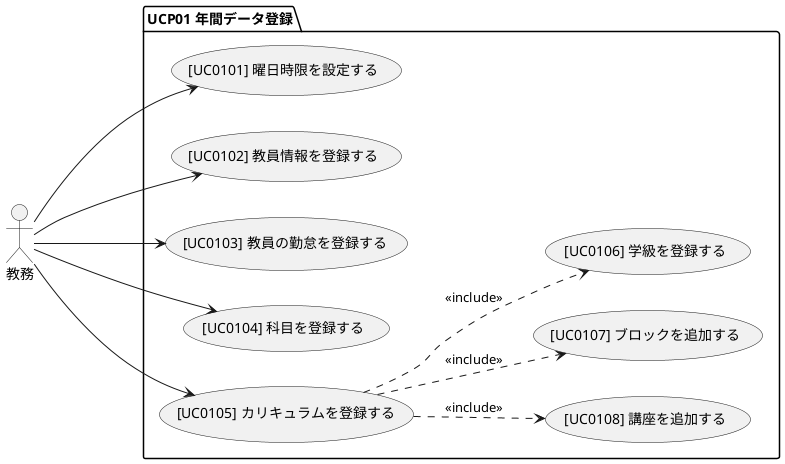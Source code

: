 @startuml usecase diagram
left to right direction

actor 教務

package "UCP01 年間データ登録" {
    教務--->([UC0101] 曜日時限を設定する)
    教務--->([UC0102] 教員情報を登録する)
    教務--->([UC0103] 教員の勤怠を登録する)
    教務--->([UC0104] 科目を登録する)
    教務--->([UC0105] カリキュラムを登録する)

    ([UC0105] カリキュラムを登録する) ..> ([UC0108] 講座を追加する) : <<include>>
    ([UC0105] カリキュラムを登録する) ..> ([UC0107] ブロックを追加する) : <<include>>
    ([UC0105] カリキュラムを登録する) ..> ([UC0106] 学級を登録する) : <<include>>
}

@enduml